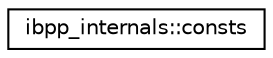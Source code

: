 digraph "Graphical Class Hierarchy"
{
 // LATEX_PDF_SIZE
  edge [fontname="Helvetica",fontsize="10",labelfontname="Helvetica",labelfontsize="10"];
  node [fontname="Helvetica",fontsize="10",shape=record];
  rankdir="LR";
  Node0 [label="ibpp_internals::consts",height=0.2,width=0.4,color="black", fillcolor="white", style="filled",URL="$structibpp__internals_1_1consts.html",tooltip=" "];
}
